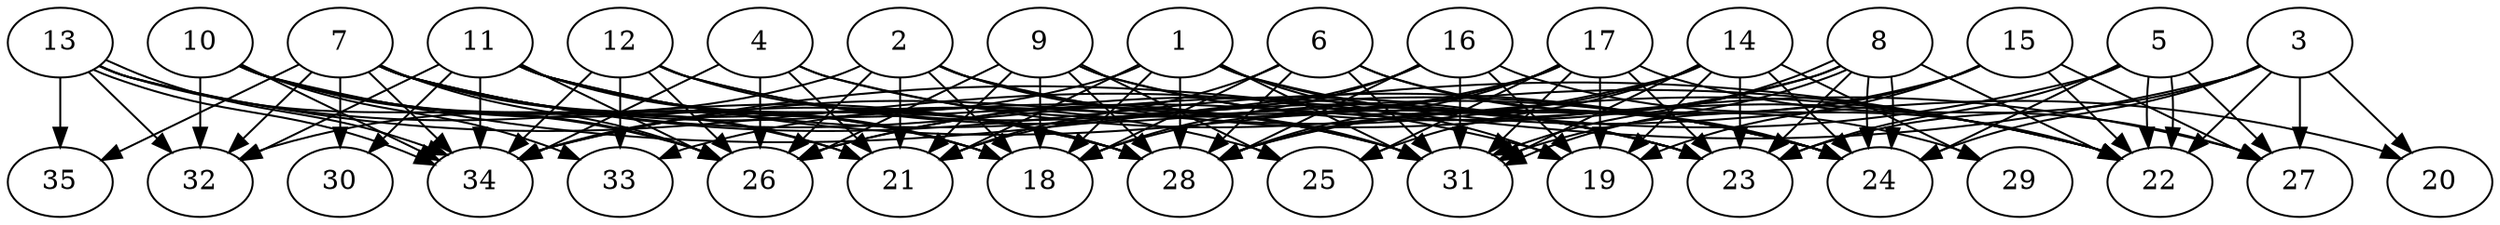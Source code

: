 // DAG (tier=3-complex, mode=compute, n=35, ccr=0.493, fat=0.788, density=0.669, regular=0.310, jump=0.293, mindata=1048576, maxdata=16777216)
// DAG automatically generated by daggen at Sun Aug 24 16:33:35 2025
// /home/ermia/Project/Environments/daggen/bin/daggen --dot --ccr 0.493 --fat 0.788 --regular 0.310 --density 0.669 --jump 0.293 --mindata 1048576 --maxdata 16777216 -n 35 
digraph G {
  1 [size="2312516988791010", alpha="0.15", expect_size="1156258494395505"]
  1 -> 18 [size ="135158896263168"]
  1 -> 19 [size ="135158896263168"]
  1 -> 20 [size ="135158896263168"]
  1 -> 21 [size ="135158896263168"]
  1 -> 24 [size ="135158896263168"]
  1 -> 28 [size ="135158896263168"]
  1 -> 31 [size ="135158896263168"]
  1 -> 34 [size ="135158896263168"]
  2 [size="1258925180983653", alpha="0.07", expect_size="629462590491826"]
  2 -> 18 [size ="32061469491200"]
  2 -> 21 [size ="32061469491200"]
  2 -> 23 [size ="32061469491200"]
  2 -> 26 [size ="32061469491200"]
  2 -> 27 [size ="32061469491200"]
  2 -> 31 [size ="32061469491200"]
  2 -> 32 [size ="32061469491200"]
  3 [size="1244159319604126", alpha="0.07", expect_size="622079659802063"]
  3 -> 20 [size ="78444926861312"]
  3 -> 22 [size ="78444926861312"]
  3 -> 23 [size ="78444926861312"]
  3 -> 24 [size ="78444926861312"]
  3 -> 27 [size ="78444926861312"]
  3 -> 34 [size ="78444926861312"]
  4 [size="179573966829886784", alpha="0.01", expect_size="89786983414943392"]
  4 -> 21 [size ="299879658160128"]
  4 -> 22 [size ="299879658160128"]
  4 -> 23 [size ="299879658160128"]
  4 -> 26 [size ="299879658160128"]
  4 -> 34 [size ="299879658160128"]
  5 [size="8449097429792467", alpha="0.06", expect_size="4224548714896233"]
  5 -> 22 [size ="174735509946368"]
  5 -> 22 [size ="174735509946368"]
  5 -> 23 [size ="174735509946368"]
  5 -> 24 [size ="174735509946368"]
  5 -> 26 [size ="174735509946368"]
  5 -> 27 [size ="174735509946368"]
  6 [size="554511103073198276608", alpha="0.17", expect_size="277255551536599138304"]
  6 -> 18 [size ="539962357317632"]
  6 -> 21 [size ="539962357317632"]
  6 -> 24 [size ="539962357317632"]
  6 -> 28 [size ="539962357317632"]
  6 -> 29 [size ="539962357317632"]
  6 -> 31 [size ="539962357317632"]
  7 [size="883425895009418368", alpha="0.00", expect_size="441712947504709184"]
  7 -> 18 [size ="1412227399680000"]
  7 -> 21 [size ="1412227399680000"]
  7 -> 23 [size ="1412227399680000"]
  7 -> 24 [size ="1412227399680000"]
  7 -> 25 [size ="1412227399680000"]
  7 -> 26 [size ="1412227399680000"]
  7 -> 30 [size ="1412227399680000"]
  7 -> 31 [size ="1412227399680000"]
  7 -> 32 [size ="1412227399680000"]
  7 -> 34 [size ="1412227399680000"]
  7 -> 35 [size ="1412227399680000"]
  8 [size="96036306660529680", alpha="0.03", expect_size="48018153330264840"]
  8 -> 22 [size ="2165776047931392"]
  8 -> 23 [size ="2165776047931392"]
  8 -> 24 [size ="2165776047931392"]
  8 -> 24 [size ="2165776047931392"]
  8 -> 26 [size ="2165776047931392"]
  8 -> 28 [size ="2165776047931392"]
  8 -> 31 [size ="2165776047931392"]
  8 -> 31 [size ="2165776047931392"]
  9 [size="51772448408078416", alpha="0.17", expect_size="25886224204039208"]
  9 -> 18 [size ="1526559722700800"]
  9 -> 21 [size ="1526559722700800"]
  9 -> 22 [size ="1526559722700800"]
  9 -> 24 [size ="1526559722700800"]
  9 -> 25 [size ="1526559722700800"]
  9 -> 26 [size ="1526559722700800"]
  9 -> 28 [size ="1526559722700800"]
  10 [size="598268836814137", alpha="0.03", expect_size="299134418407068"]
  10 -> 18 [size ="15220365852672"]
  10 -> 21 [size ="15220365852672"]
  10 -> 22 [size ="15220365852672"]
  10 -> 26 [size ="15220365852672"]
  10 -> 28 [size ="15220365852672"]
  10 -> 32 [size ="15220365852672"]
  10 -> 33 [size ="15220365852672"]
  10 -> 34 [size ="15220365852672"]
  11 [size="1749432258029066125312", alpha="0.00", expect_size="874716129014533062656"]
  11 -> 18 [size ="1161505865203712"]
  11 -> 22 [size ="1161505865203712"]
  11 -> 24 [size ="1161505865203712"]
  11 -> 26 [size ="1161505865203712"]
  11 -> 28 [size ="1161505865203712"]
  11 -> 30 [size ="1161505865203712"]
  11 -> 31 [size ="1161505865203712"]
  11 -> 32 [size ="1161505865203712"]
  11 -> 34 [size ="1161505865203712"]
  12 [size="4387361515414420480", alpha="0.05", expect_size="2193680757707210240"]
  12 -> 23 [size ="2233146904936448"]
  12 -> 24 [size ="2233146904936448"]
  12 -> 26 [size ="2233146904936448"]
  12 -> 28 [size ="2233146904936448"]
  12 -> 33 [size ="2233146904936448"]
  12 -> 34 [size ="2233146904936448"]
  13 [size="205944275260577677312", alpha="0.15", expect_size="102972137630288838656"]
  13 -> 19 [size ="278990749171712"]
  13 -> 26 [size ="278990749171712"]
  13 -> 28 [size ="278990749171712"]
  13 -> 32 [size ="278990749171712"]
  13 -> 34 [size ="278990749171712"]
  13 -> 34 [size ="278990749171712"]
  13 -> 35 [size ="278990749171712"]
  14 [size="12962241561667567616", alpha="0.17", expect_size="6481120780833783808"]
  14 -> 19 [size ="44144512729088"]
  14 -> 23 [size ="44144512729088"]
  14 -> 24 [size ="44144512729088"]
  14 -> 25 [size ="44144512729088"]
  14 -> 28 [size ="44144512729088"]
  14 -> 29 [size ="44144512729088"]
  14 -> 31 [size ="44144512729088"]
  14 -> 34 [size ="44144512729088"]
  15 [size="3655417386810855424", alpha="0.17", expect_size="1827708693405427712"]
  15 -> 19 [size ="1667975723614208"]
  15 -> 22 [size ="1667975723614208"]
  15 -> 27 [size ="1667975723614208"]
  15 -> 28 [size ="1667975723614208"]
  15 -> 31 [size ="1667975723614208"]
  16 [size="240734712102912000000", alpha="0.03", expect_size="120367356051456000000"]
  16 -> 18 [size ="309586821120000"]
  16 -> 19 [size ="309586821120000"]
  16 -> 21 [size ="309586821120000"]
  16 -> 22 [size ="309586821120000"]
  16 -> 28 [size ="309586821120000"]
  16 -> 31 [size ="309586821120000"]
  17 [size="75568598453648672", alpha="0.02", expect_size="37784299226824336"]
  17 -> 18 [size ="29933246087168"]
  17 -> 19 [size ="29933246087168"]
  17 -> 23 [size ="29933246087168"]
  17 -> 25 [size ="29933246087168"]
  17 -> 27 [size ="29933246087168"]
  17 -> 28 [size ="29933246087168"]
  17 -> 31 [size ="29933246087168"]
  17 -> 33 [size ="29933246087168"]
  18 [size="691332375509991424000", alpha="0.04", expect_size="345666187754995712000"]
  19 [size="3993649569202122", alpha="0.03", expect_size="1996824784601061"]
  20 [size="282840417187617568", alpha="0.12", expect_size="141420208593808784"]
  21 [size="1762214225264661", alpha="0.03", expect_size="881107112632330"]
  22 [size="61940155359490976", alpha="0.10", expect_size="30970077679745488"]
  23 [size="61905153627524720", alpha="0.00", expect_size="30952576813762360"]
  24 [size="14544440103841018", alpha="0.10", expect_size="7272220051920509"]
  25 [size="3505743653913718", alpha="0.15", expect_size="1752871826956859"]
  26 [size="22904322983528400", alpha="0.11", expect_size="11452161491764200"]
  27 [size="597034291166538624", alpha="0.17", expect_size="298517145583269312"]
  28 [size="4661453349884235", alpha="0.10", expect_size="2330726674942117"]
  29 [size="102715668805234640", alpha="0.11", expect_size="51357834402617320"]
  30 [size="70903601166606680", alpha="0.10", expect_size="35451800583303340"]
  31 [size="803903259941211264", alpha="0.19", expect_size="401951629970605632"]
  32 [size="47145266346698080", alpha="0.18", expect_size="23572633173349040"]
  33 [size="2741065750518287040512", alpha="0.04", expect_size="1370532875259143520256"]
  34 [size="3741084121619759104000", alpha="0.09", expect_size="1870542060809879552000"]
  35 [size="2392924014805644214272", alpha="0.04", expect_size="1196462007402822107136"]
}
